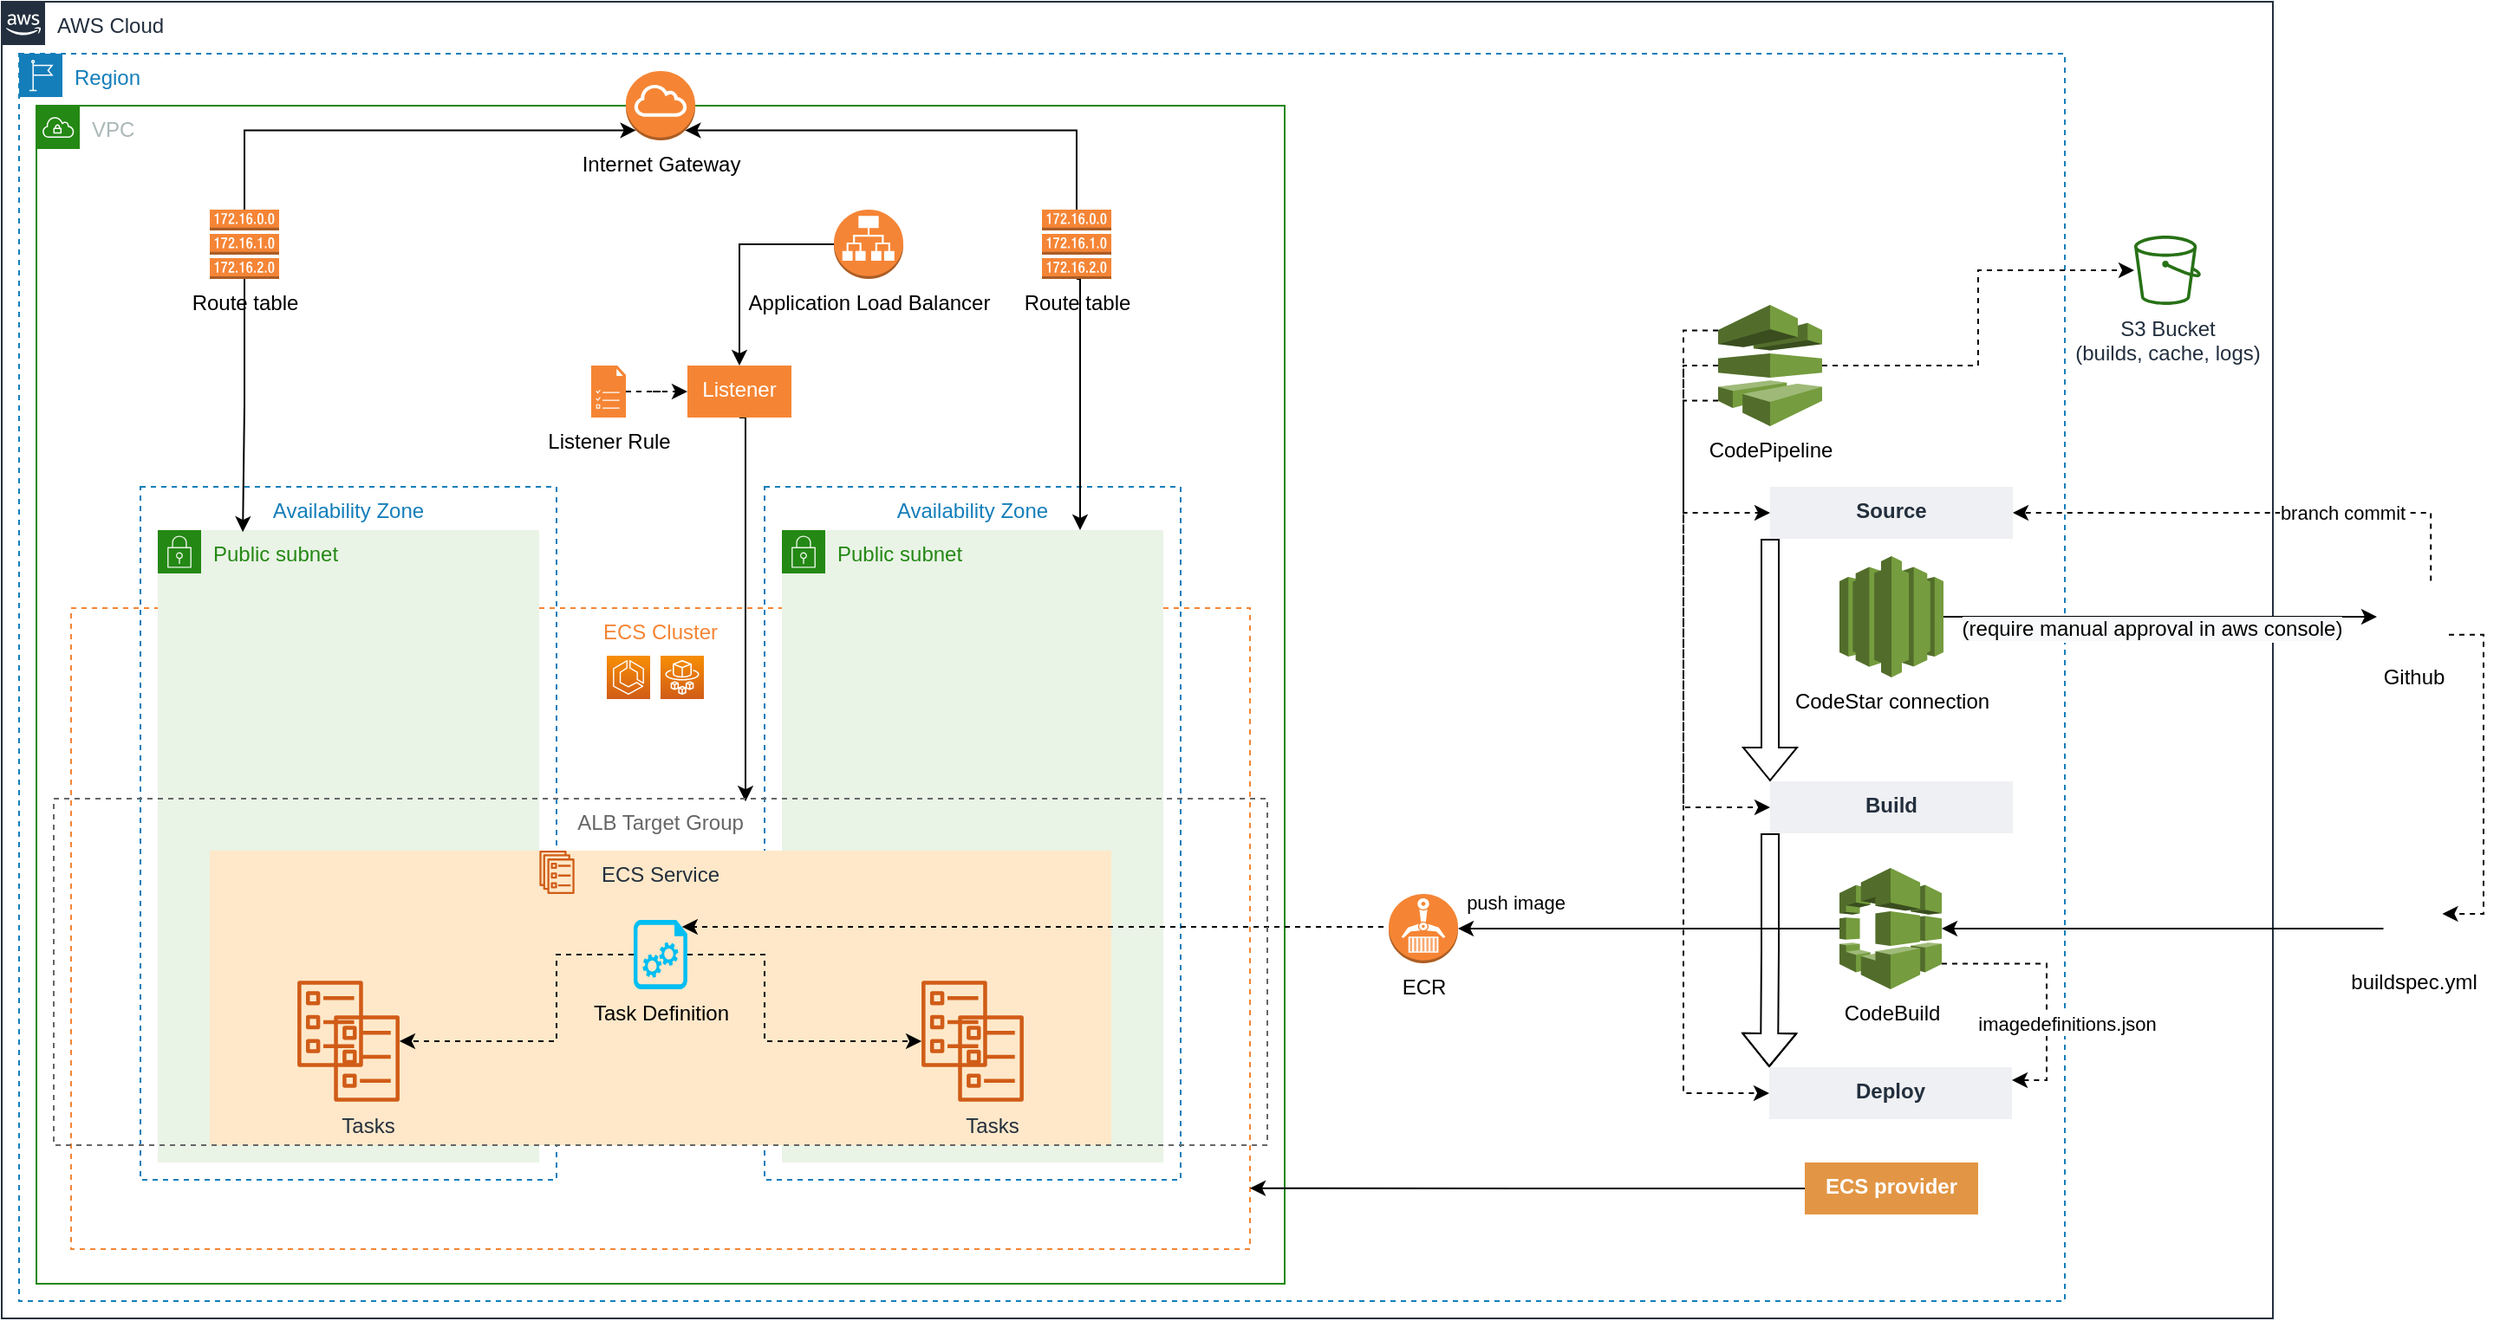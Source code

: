 <mxfile version="14.9.5" type="device"><diagram id="Uac1ZSxVd5J_YZe9Unk8" name="Page-1"><mxGraphModel dx="1662" dy="801" grid="1" gridSize="10" guides="1" tooltips="1" connect="1" arrows="1" fold="1" page="1" pageScale="1" pageWidth="827" pageHeight="1169" math="0" shadow="0"><root><mxCell id="0"/><mxCell id="1" parent="0"/><mxCell id="S5pbdkp2qgLE8L3gOlhy-1" value="AWS Cloud" style="points=[[0,0],[0.25,0],[0.5,0],[0.75,0],[1,0],[1,0.25],[1,0.5],[1,0.75],[1,1],[0.75,1],[0.5,1],[0.25,1],[0,1],[0,0.75],[0,0.5],[0,0.25]];outlineConnect=0;gradientColor=none;html=1;whiteSpace=wrap;fontSize=12;fontStyle=0;shape=mxgraph.aws4.group;grIcon=mxgraph.aws4.group_aws_cloud_alt;strokeColor=#232F3E;fillColor=none;verticalAlign=top;align=left;spacingLeft=30;fontColor=#232F3E;dashed=0;" parent="1" vertex="1"><mxGeometry x="40" y="40" width="1310" height="760" as="geometry"/></mxCell><mxCell id="S5pbdkp2qgLE8L3gOlhy-2" value="Region" style="points=[[0,0],[0.25,0],[0.5,0],[0.75,0],[1,0],[1,0.25],[1,0.5],[1,0.75],[1,1],[0.75,1],[0.5,1],[0.25,1],[0,1],[0,0.75],[0,0.5],[0,0.25]];outlineConnect=0;gradientColor=none;html=1;whiteSpace=wrap;fontSize=12;fontStyle=0;shape=mxgraph.aws4.group;grIcon=mxgraph.aws4.group_region;strokeColor=#147EBA;fillColor=none;verticalAlign=top;align=left;spacingLeft=30;fontColor=#147EBA;dashed=1;" parent="1" vertex="1"><mxGeometry x="50" y="70" width="1180" height="720" as="geometry"/></mxCell><mxCell id="S5pbdkp2qgLE8L3gOlhy-5" value="VPC" style="points=[[0,0],[0.25,0],[0.5,0],[0.75,0],[1,0],[1,0.25],[1,0.5],[1,0.75],[1,1],[0.75,1],[0.5,1],[0.25,1],[0,1],[0,0.75],[0,0.5],[0,0.25]];outlineConnect=0;gradientColor=none;html=1;whiteSpace=wrap;fontSize=12;fontStyle=0;shape=mxgraph.aws4.group;grIcon=mxgraph.aws4.group_vpc;strokeColor=#248814;fillColor=none;verticalAlign=top;align=left;spacingLeft=30;fontColor=#AAB7B8;dashed=0;" parent="1" vertex="1"><mxGeometry x="60" y="100" width="720" height="680" as="geometry"/></mxCell><mxCell id="S5pbdkp2qgLE8L3gOlhy-3" value="Availability Zone" style="fillColor=none;strokeColor=#147EBA;dashed=1;verticalAlign=top;fontStyle=0;fontColor=#147EBA;" parent="1" vertex="1"><mxGeometry x="120" y="320" width="240" height="400" as="geometry"/></mxCell><mxCell id="S5pbdkp2qgLE8L3gOlhy-8" value="ECS Cluster" style="fillColor=none;strokeColor=#F58534;dashed=1;verticalAlign=top;fontStyle=0;fontColor=#F58534;" parent="1" vertex="1"><mxGeometry x="80" y="390" width="680" height="370" as="geometry"/></mxCell><mxCell id="S5pbdkp2qgLE8L3gOlhy-4" value="Availability Zone" style="fillColor=none;strokeColor=#147EBA;dashed=1;verticalAlign=top;fontStyle=0;fontColor=#147EBA;" parent="1" vertex="1"><mxGeometry x="480" y="320" width="240" height="400" as="geometry"/></mxCell><mxCell id="S5pbdkp2qgLE8L3gOlhy-6" value="Public subnet" style="points=[[0,0],[0.25,0],[0.5,0],[0.75,0],[1,0],[1,0.25],[1,0.5],[1,0.75],[1,1],[0.75,1],[0.5,1],[0.25,1],[0,1],[0,0.75],[0,0.5],[0,0.25]];outlineConnect=0;gradientColor=none;html=1;whiteSpace=wrap;fontSize=12;fontStyle=0;shape=mxgraph.aws4.group;grIcon=mxgraph.aws4.group_security_group;grStroke=0;strokeColor=#248814;fillColor=#E9F3E6;verticalAlign=top;align=left;spacingLeft=30;fontColor=#248814;dashed=0;" parent="1" vertex="1"><mxGeometry x="130" y="345" width="220" height="365" as="geometry"/></mxCell><mxCell id="S5pbdkp2qgLE8L3gOlhy-7" value="Public subnet" style="points=[[0,0],[0.25,0],[0.5,0],[0.75,0],[1,0],[1,0.25],[1,0.5],[1,0.75],[1,1],[0.75,1],[0.5,1],[0.25,1],[0,1],[0,0.75],[0,0.5],[0,0.25]];outlineConnect=0;gradientColor=none;html=1;whiteSpace=wrap;fontSize=12;fontStyle=0;shape=mxgraph.aws4.group;grIcon=mxgraph.aws4.group_security_group;grStroke=0;strokeColor=#248814;fillColor=#E9F3E6;verticalAlign=top;align=left;spacingLeft=30;fontColor=#248814;dashed=0;" parent="1" vertex="1"><mxGeometry x="490" y="345" width="220" height="365" as="geometry"/></mxCell><mxCell id="S5pbdkp2qgLE8L3gOlhy-9" value="ECS Service" style="fillColor=#ffe8c9;strokeColor=none;dashed=0;verticalAlign=top;fontStyle=0;fontColor=#232F3D;" parent="1" vertex="1"><mxGeometry x="160" y="530" width="520" height="170" as="geometry"/></mxCell><mxCell id="S5pbdkp2qgLE8L3gOlhy-10" value="" style="points=[[0,0,0],[0.25,0,0],[0.5,0,0],[0.75,0,0],[1,0,0],[0,1,0],[0.25,1,0],[0.5,1,0],[0.75,1,0],[1,1,0],[0,0.25,0],[0,0.5,0],[0,0.75,0],[1,0.25,0],[1,0.5,0],[1,0.75,0]];outlineConnect=0;fontColor=#232F3E;gradientColor=#F78E04;gradientDirection=north;fillColor=#D05C17;strokeColor=#ffffff;dashed=0;verticalLabelPosition=bottom;verticalAlign=top;align=center;html=1;fontSize=12;fontStyle=0;aspect=fixed;shape=mxgraph.aws4.resourceIcon;resIcon=mxgraph.aws4.ecs;" parent="1" vertex="1"><mxGeometry x="389" y="417.5" width="25" height="25" as="geometry"/></mxCell><mxCell id="S5pbdkp2qgLE8L3gOlhy-11" value="" style="points=[[0,0,0],[0.25,0,0],[0.5,0,0],[0.75,0,0],[1,0,0],[0,1,0],[0.25,1,0],[0.5,1,0],[0.75,1,0],[1,1,0],[0,0.25,0],[0,0.5,0],[0,0.75,0],[1,0.25,0],[1,0.5,0],[1,0.75,0]];outlineConnect=0;fontColor=#232F3E;gradientColor=#F78E04;gradientDirection=north;fillColor=#D05C17;strokeColor=#ffffff;dashed=0;verticalLabelPosition=bottom;verticalAlign=top;align=center;html=1;fontSize=12;fontStyle=0;aspect=fixed;shape=mxgraph.aws4.resourceIcon;resIcon=mxgraph.aws4.fargate;" parent="1" vertex="1"><mxGeometry x="420" y="417.5" width="25" height="25" as="geometry"/></mxCell><mxCell id="S5pbdkp2qgLE8L3gOlhy-12" value="" style="outlineConnect=0;fontColor=#232F3E;gradientColor=none;fillColor=#D05C17;strokeColor=none;dashed=0;verticalLabelPosition=bottom;verticalAlign=top;align=center;html=1;fontSize=12;fontStyle=0;aspect=fixed;pointerEvents=1;shape=mxgraph.aws4.ecs_service;" parent="1" vertex="1"><mxGeometry x="350" y="530" width="20.52" height="25" as="geometry"/></mxCell><mxCell id="S5pbdkp2qgLE8L3gOlhy-15" value="" style="outlineConnect=0;fontColor=#232F3E;gradientColor=none;fillColor=#D05C17;strokeColor=none;dashed=0;verticalLabelPosition=bottom;verticalAlign=top;align=center;html=1;fontSize=12;fontStyle=0;aspect=fixed;pointerEvents=1;shape=mxgraph.aws4.ecs_task;" parent="1" vertex="1"><mxGeometry x="210.55" y="605" width="37.82" height="50" as="geometry"/></mxCell><mxCell id="S5pbdkp2qgLE8L3gOlhy-16" value="Tasks" style="outlineConnect=0;fontColor=#232F3E;gradientColor=none;fillColor=#D05C17;strokeColor=none;dashed=0;verticalLabelPosition=bottom;verticalAlign=top;align=center;html=1;fontSize=12;fontStyle=0;aspect=fixed;pointerEvents=1;shape=mxgraph.aws4.ecs_task;" parent="1" vertex="1"><mxGeometry x="231.64" y="625" width="37.82" height="50" as="geometry"/></mxCell><mxCell id="S5pbdkp2qgLE8L3gOlhy-17" value="" style="outlineConnect=0;fontColor=#232F3E;gradientColor=none;fillColor=#D05C17;strokeColor=none;dashed=0;verticalLabelPosition=bottom;verticalAlign=top;align=center;html=1;fontSize=12;fontStyle=0;aspect=fixed;pointerEvents=1;shape=mxgraph.aws4.ecs_task;" parent="1" vertex="1"><mxGeometry x="570.54" y="605" width="37.82" height="50" as="geometry"/></mxCell><mxCell id="S5pbdkp2qgLE8L3gOlhy-18" value="Tasks" style="outlineConnect=0;fontColor=#232F3E;gradientColor=none;fillColor=#D05C17;strokeColor=none;dashed=0;verticalLabelPosition=bottom;verticalAlign=top;align=center;html=1;fontSize=12;fontStyle=0;aspect=fixed;pointerEvents=1;shape=mxgraph.aws4.ecs_task;" parent="1" vertex="1"><mxGeometry x="591.63" y="625" width="37.82" height="50" as="geometry"/></mxCell><mxCell id="S5pbdkp2qgLE8L3gOlhy-23" style="edgeStyle=orthogonalEdgeStyle;rounded=0;orthogonalLoop=1;jettySize=auto;html=1;exitX=0;exitY=0.5;exitDx=0;exitDy=0;exitPerimeter=0;entryX=0.9;entryY=0.1;entryDx=0;entryDy=0;entryPerimeter=0;dashed=1;" parent="1" source="S5pbdkp2qgLE8L3gOlhy-19" target="S5pbdkp2qgLE8L3gOlhy-20" edge="1"><mxGeometry relative="1" as="geometry"><Array as="points"><mxPoint x="850" y="574"/></Array></mxGeometry></mxCell><mxCell id="S5pbdkp2qgLE8L3gOlhy-19" value="ECR" style="outlineConnect=0;dashed=0;verticalLabelPosition=bottom;verticalAlign=top;align=center;html=1;shape=mxgraph.aws3.ecr;fillColor=#F58534;gradientColor=none;" parent="1" vertex="1"><mxGeometry x="840" y="555" width="40" height="40" as="geometry"/></mxCell><mxCell id="S5pbdkp2qgLE8L3gOlhy-21" style="edgeStyle=orthogonalEdgeStyle;rounded=0;orthogonalLoop=1;jettySize=auto;html=1;exitX=0;exitY=0.5;exitDx=0;exitDy=0;exitPerimeter=0;dashed=1;" parent="1" source="S5pbdkp2qgLE8L3gOlhy-20" target="S5pbdkp2qgLE8L3gOlhy-16" edge="1"><mxGeometry relative="1" as="geometry"><Array as="points"><mxPoint x="360" y="590"/><mxPoint x="360" y="640"/></Array></mxGeometry></mxCell><mxCell id="S5pbdkp2qgLE8L3gOlhy-22" style="edgeStyle=orthogonalEdgeStyle;rounded=0;orthogonalLoop=1;jettySize=auto;html=1;exitX=1;exitY=0.5;exitDx=0;exitDy=0;exitPerimeter=0;dashed=1;" parent="1" source="S5pbdkp2qgLE8L3gOlhy-20" target="S5pbdkp2qgLE8L3gOlhy-17" edge="1"><mxGeometry relative="1" as="geometry"><Array as="points"><mxPoint x="480" y="590"/><mxPoint x="480" y="640"/></Array></mxGeometry></mxCell><mxCell id="S5pbdkp2qgLE8L3gOlhy-20" value="Task Definition" style="verticalLabelPosition=bottom;html=1;verticalAlign=top;align=center;strokeColor=none;fillColor=#00BEF2;shape=mxgraph.azure.startup_task;pointerEvents=1;" parent="1" vertex="1"><mxGeometry x="404.5" y="570" width="31" height="40" as="geometry"/></mxCell><mxCell id="S5pbdkp2qgLE8L3gOlhy-24" value="Internet Gateway" style="outlineConnect=0;dashed=0;verticalLabelPosition=bottom;verticalAlign=top;align=center;html=1;shape=mxgraph.aws3.internet_gateway;fillColor=#F58534;gradientColor=none;" parent="1" vertex="1"><mxGeometry x="400" y="80" width="40" height="40" as="geometry"/></mxCell><mxCell id="S5pbdkp2qgLE8L3gOlhy-27" style="edgeStyle=orthogonalEdgeStyle;rounded=0;orthogonalLoop=1;jettySize=auto;html=1;exitX=0.5;exitY=0;exitDx=0;exitDy=0;exitPerimeter=0;entryX=0.145;entryY=0.855;entryDx=0;entryDy=0;entryPerimeter=0;" parent="1" source="S5pbdkp2qgLE8L3gOlhy-25" target="S5pbdkp2qgLE8L3gOlhy-24" edge="1"><mxGeometry relative="1" as="geometry"><Array as="points"><mxPoint x="180" y="114"/></Array></mxGeometry></mxCell><mxCell id="S5pbdkp2qgLE8L3gOlhy-29" style="edgeStyle=orthogonalEdgeStyle;rounded=0;orthogonalLoop=1;jettySize=auto;html=1;exitX=0.5;exitY=1;exitDx=0;exitDy=0;exitPerimeter=0;entryX=0.223;entryY=0.003;entryDx=0;entryDy=0;entryPerimeter=0;" parent="1" source="S5pbdkp2qgLE8L3gOlhy-25" target="S5pbdkp2qgLE8L3gOlhy-6" edge="1"><mxGeometry relative="1" as="geometry"/></mxCell><mxCell id="S5pbdkp2qgLE8L3gOlhy-25" value="Route table" style="outlineConnect=0;dashed=0;verticalLabelPosition=bottom;verticalAlign=top;align=center;html=1;shape=mxgraph.aws3.route_table;fillColor=#F58536;gradientColor=none;" parent="1" vertex="1"><mxGeometry x="160" y="160" width="40" height="40" as="geometry"/></mxCell><mxCell id="S5pbdkp2qgLE8L3gOlhy-28" style="edgeStyle=orthogonalEdgeStyle;rounded=0;orthogonalLoop=1;jettySize=auto;html=1;exitX=0.5;exitY=0;exitDx=0;exitDy=0;exitPerimeter=0;entryX=0.855;entryY=0.855;entryDx=0;entryDy=0;entryPerimeter=0;" parent="1" source="S5pbdkp2qgLE8L3gOlhy-26" target="S5pbdkp2qgLE8L3gOlhy-24" edge="1"><mxGeometry relative="1" as="geometry"><Array as="points"><mxPoint x="660" y="114"/></Array></mxGeometry></mxCell><mxCell id="S5pbdkp2qgLE8L3gOlhy-30" style="edgeStyle=orthogonalEdgeStyle;rounded=0;orthogonalLoop=1;jettySize=auto;html=1;exitX=0.5;exitY=1;exitDx=0;exitDy=0;exitPerimeter=0;" parent="1" source="S5pbdkp2qgLE8L3gOlhy-26" edge="1"><mxGeometry relative="1" as="geometry"><mxPoint x="662" y="345" as="targetPoint"/><Array as="points"><mxPoint x="662" y="200"/></Array></mxGeometry></mxCell><mxCell id="S5pbdkp2qgLE8L3gOlhy-26" value="Route table" style="outlineConnect=0;dashed=0;verticalLabelPosition=bottom;verticalAlign=top;align=center;html=1;shape=mxgraph.aws3.route_table;fillColor=#F58536;gradientColor=none;" parent="1" vertex="1"><mxGeometry x="640" y="160" width="40" height="40" as="geometry"/></mxCell><mxCell id="S5pbdkp2qgLE8L3gOlhy-38" value="" style="edgeStyle=orthogonalEdgeStyle;rounded=0;orthogonalLoop=1;jettySize=auto;html=1;entryX=0.5;entryY=0;entryDx=0;entryDy=0;" parent="1" source="S5pbdkp2qgLE8L3gOlhy-31" target="S5pbdkp2qgLE8L3gOlhy-33" edge="1"><mxGeometry relative="1" as="geometry"><Array as="points"><mxPoint x="466" y="180"/></Array></mxGeometry></mxCell><mxCell id="S5pbdkp2qgLE8L3gOlhy-31" value="Application Load Balancer" style="outlineConnect=0;dashed=0;verticalLabelPosition=bottom;verticalAlign=top;align=center;html=1;shape=mxgraph.aws3.application_load_balancer;fillColor=#F58536;gradientColor=none;" parent="1" vertex="1"><mxGeometry x="520" y="160" width="40" height="40" as="geometry"/></mxCell><mxCell id="S5pbdkp2qgLE8L3gOlhy-35" style="edgeStyle=orthogonalEdgeStyle;rounded=0;orthogonalLoop=1;jettySize=auto;html=1;entryX=0;entryY=0.5;entryDx=0;entryDy=0;dashed=1;" parent="1" source="S5pbdkp2qgLE8L3gOlhy-34" target="S5pbdkp2qgLE8L3gOlhy-33" edge="1"><mxGeometry relative="1" as="geometry"><Array as="points"/></mxGeometry></mxCell><mxCell id="S5pbdkp2qgLE8L3gOlhy-41" style="edgeStyle=orthogonalEdgeStyle;rounded=0;orthogonalLoop=1;jettySize=auto;html=1;exitX=0.5;exitY=1;exitDx=0;exitDy=0;entryX=0.57;entryY=0.008;entryDx=0;entryDy=0;entryPerimeter=0;" parent="1" source="S5pbdkp2qgLE8L3gOlhy-33" target="S5pbdkp2qgLE8L3gOlhy-39" edge="1"><mxGeometry relative="1" as="geometry"><Array as="points"><mxPoint x="469" y="280"/></Array></mxGeometry></mxCell><mxCell id="S5pbdkp2qgLE8L3gOlhy-33" value="Listener" style="fillColor=#F58534;strokeColor=none;dashed=0;verticalAlign=top;fontStyle=0;fontColor=#FFFFFF;" parent="1" vertex="1"><mxGeometry x="435.5" y="250" width="60" height="30" as="geometry"/></mxCell><mxCell id="S5pbdkp2qgLE8L3gOlhy-34" value="Listener Rule" style="pointerEvents=1;shadow=0;dashed=0;html=1;strokeColor=none;fillColor=#F58534;labelPosition=center;verticalLabelPosition=bottom;verticalAlign=top;align=center;outlineConnect=0;shape=mxgraph.veeam2.task_list;" parent="1" vertex="1"><mxGeometry x="380" y="250" width="20" height="30" as="geometry"/></mxCell><mxCell id="S5pbdkp2qgLE8L3gOlhy-39" value="ALB Target Group" style="fillColor=none;strokeColor=#666666;dashed=1;verticalAlign=top;fontStyle=0;fontColor=#666666;" parent="1" vertex="1"><mxGeometry x="70" y="500" width="700" height="200" as="geometry"/></mxCell><mxCell id="S5pbdkp2qgLE8L3gOlhy-75" style="edgeStyle=orthogonalEdgeStyle;rounded=0;orthogonalLoop=1;jettySize=auto;html=1;exitX=0;exitY=0.79;exitDx=0;exitDy=0;exitPerimeter=0;entryX=0;entryY=0.5;entryDx=0;entryDy=0;dashed=1;" parent="1" source="S5pbdkp2qgLE8L3gOlhy-45" target="S5pbdkp2qgLE8L3gOlhy-72" edge="1"><mxGeometry relative="1" as="geometry"/></mxCell><mxCell id="S5pbdkp2qgLE8L3gOlhy-76" style="edgeStyle=orthogonalEdgeStyle;rounded=0;orthogonalLoop=1;jettySize=auto;html=1;exitX=0;exitY=0.5;exitDx=0;exitDy=0;exitPerimeter=0;entryX=0;entryY=0.5;entryDx=0;entryDy=0;dashed=1;" parent="1" source="S5pbdkp2qgLE8L3gOlhy-45" target="S5pbdkp2qgLE8L3gOlhy-73" edge="1"><mxGeometry relative="1" as="geometry"/></mxCell><mxCell id="S5pbdkp2qgLE8L3gOlhy-77" style="edgeStyle=orthogonalEdgeStyle;rounded=0;orthogonalLoop=1;jettySize=auto;html=1;exitX=0;exitY=0.21;exitDx=0;exitDy=0;exitPerimeter=0;entryX=0;entryY=0.5;entryDx=0;entryDy=0;dashed=1;" parent="1" source="S5pbdkp2qgLE8L3gOlhy-45" target="S5pbdkp2qgLE8L3gOlhy-74" edge="1"><mxGeometry relative="1" as="geometry"/></mxCell><mxCell id="S5pbdkp2qgLE8L3gOlhy-82" style="edgeStyle=orthogonalEdgeStyle;rounded=0;orthogonalLoop=1;jettySize=auto;html=1;exitX=1;exitY=0.5;exitDx=0;exitDy=0;exitPerimeter=0;dashed=1;" parent="1" source="S5pbdkp2qgLE8L3gOlhy-45" target="S5pbdkp2qgLE8L3gOlhy-53" edge="1"><mxGeometry relative="1" as="geometry"/></mxCell><mxCell id="S5pbdkp2qgLE8L3gOlhy-45" value="CodePipeline" style="outlineConnect=0;dashed=0;verticalLabelPosition=bottom;verticalAlign=top;align=center;html=1;shape=mxgraph.aws3.codepipeline;fillColor=#759C3E;gradientColor=none;" parent="1" vertex="1"><mxGeometry x="1030" y="215" width="60" height="70" as="geometry"/></mxCell><mxCell id="S5pbdkp2qgLE8L3gOlhy-56" style="edgeStyle=orthogonalEdgeStyle;rounded=0;orthogonalLoop=1;jettySize=auto;html=1;exitX=1;exitY=0.5;exitDx=0;exitDy=0;exitPerimeter=0;entryX=0;entryY=0.5;entryDx=0;entryDy=0;" parent="1" source="S5pbdkp2qgLE8L3gOlhy-46" target="S5pbdkp2qgLE8L3gOlhy-51" edge="1"><mxGeometry relative="1" as="geometry"><Array as="points"><mxPoint x="1320" y="395"/><mxPoint x="1320" y="395"/></Array></mxGeometry></mxCell><mxCell id="S5pbdkp2qgLE8L3gOlhy-57" value="&lt;span style=&quot;font-size: 12px ; background-color: rgb(248 , 249 , 250)&quot;&gt;(require manual approval in aws console)&lt;br&gt;&lt;/span&gt;" style="edgeLabel;html=1;align=center;verticalAlign=middle;resizable=0;points=[];" parent="S5pbdkp2qgLE8L3gOlhy-56" vertex="1" connectable="0"><mxGeometry x="0.217" y="4" relative="1" as="geometry"><mxPoint x="-32" y="11" as="offset"/></mxGeometry></mxCell><mxCell id="S5pbdkp2qgLE8L3gOlhy-68" value="push image" style="edgeStyle=orthogonalEdgeStyle;rounded=0;orthogonalLoop=1;jettySize=auto;html=1;exitX=0;exitY=0.5;exitDx=0;exitDy=0;exitPerimeter=0;entryX=1;entryY=0.5;entryDx=0;entryDy=0;entryPerimeter=0;" parent="1" source="S5pbdkp2qgLE8L3gOlhy-48" target="S5pbdkp2qgLE8L3gOlhy-19" edge="1"><mxGeometry x="0.7" y="-15" relative="1" as="geometry"><mxPoint as="offset"/></mxGeometry></mxCell><mxCell id="S5pbdkp2qgLE8L3gOlhy-86" value="imagedefinitions.json" style="edgeStyle=orthogonalEdgeStyle;rounded=0;orthogonalLoop=1;jettySize=auto;html=1;exitX=1;exitY=0.79;exitDx=0;exitDy=0;exitPerimeter=0;entryX=1;entryY=0.25;entryDx=0;entryDy=0;dashed=1;" parent="1" source="S5pbdkp2qgLE8L3gOlhy-48" target="S5pbdkp2qgLE8L3gOlhy-74" edge="1"><mxGeometry x="0.289" y="11" relative="1" as="geometry"><mxPoint as="offset"/></mxGeometry></mxCell><mxCell id="S5pbdkp2qgLE8L3gOlhy-48" value="CodeBuild" style="outlineConnect=0;dashed=0;verticalLabelPosition=bottom;verticalAlign=top;align=center;html=1;shape=mxgraph.aws3.codebuild;fillColor=#759C3E;gradientColor=none;" parent="1" vertex="1"><mxGeometry x="1100" y="540" width="59" height="70" as="geometry"/></mxCell><mxCell id="S5pbdkp2qgLE8L3gOlhy-46" value="CodeStar connection" style="outlineConnect=0;dashed=0;verticalLabelPosition=bottom;verticalAlign=top;align=center;html=1;shape=mxgraph.aws3.codestar;fillColor=#759C3E;gradientColor=none;" parent="1" vertex="1"><mxGeometry x="1100" y="360" width="60" height="70" as="geometry"/></mxCell><mxCell id="S5pbdkp2qgLE8L3gOlhy-65" style="edgeStyle=orthogonalEdgeStyle;rounded=0;orthogonalLoop=1;jettySize=auto;html=1;exitX=1;exitY=0.75;exitDx=0;exitDy=0;entryX=1;entryY=0.25;entryDx=0;entryDy=0;dashed=1;" parent="1" source="S5pbdkp2qgLE8L3gOlhy-51" target="S5pbdkp2qgLE8L3gOlhy-63" edge="1"><mxGeometry relative="1" as="geometry"/></mxCell><mxCell id="S5pbdkp2qgLE8L3gOlhy-87" value="branch commit" style="edgeStyle=orthogonalEdgeStyle;rounded=0;orthogonalLoop=1;jettySize=auto;html=1;exitX=0.75;exitY=0;exitDx=0;exitDy=0;entryX=1;entryY=0.5;entryDx=0;entryDy=0;dashed=1;" parent="1" source="S5pbdkp2qgLE8L3gOlhy-51" target="S5pbdkp2qgLE8L3gOlhy-72" edge="1"><mxGeometry x="-0.355" relative="1" as="geometry"><mxPoint as="offset"/></mxGeometry></mxCell><mxCell id="S5pbdkp2qgLE8L3gOlhy-51" value="Github" style="shape=image;html=1;verticalAlign=top;verticalLabelPosition=bottom;labelBackgroundColor=#ffffff;imageAspect=0;aspect=fixed;image=https://cdn0.iconfinder.com/data/icons/social-network-9/50/29-128.png" parent="1" vertex="1"><mxGeometry x="1410" y="374.25" width="41.5" height="41.5" as="geometry"/></mxCell><mxCell id="S5pbdkp2qgLE8L3gOlhy-53" value="S3 Bucket&lt;br&gt;(builds, cache, logs)" style="outlineConnect=0;fontColor=#232F3E;gradientColor=none;fillColor=#277116;strokeColor=none;dashed=0;verticalLabelPosition=bottom;verticalAlign=top;align=center;html=1;fontSize=12;fontStyle=0;aspect=fixed;pointerEvents=1;shape=mxgraph.aws4.bucket;" parent="1" vertex="1"><mxGeometry x="1270" y="175" width="38.46" height="40" as="geometry"/></mxCell><mxCell id="S5pbdkp2qgLE8L3gOlhy-66" style="edgeStyle=orthogonalEdgeStyle;rounded=0;orthogonalLoop=1;jettySize=auto;html=1;exitX=0;exitY=0.5;exitDx=0;exitDy=0;" parent="1" source="S5pbdkp2qgLE8L3gOlhy-63" target="S5pbdkp2qgLE8L3gOlhy-48" edge="1"><mxGeometry relative="1" as="geometry"/></mxCell><mxCell id="S5pbdkp2qgLE8L3gOlhy-63" value="buildspec.yml" style="shape=image;html=1;verticalAlign=top;verticalLabelPosition=bottom;labelBackgroundColor=#ffffff;imageAspect=0;aspect=fixed;image=https://cdn4.iconfinder.com/data/icons/basic-user-interface-elements/700/document-text-file-sheet-doc-128.png" parent="1" vertex="1"><mxGeometry x="1413.75" y="558" width="34" height="34" as="geometry"/></mxCell><mxCell id="S5pbdkp2qgLE8L3gOlhy-79" style="edgeStyle=orthogonalEdgeStyle;rounded=0;orthogonalLoop=1;jettySize=auto;html=1;exitX=0;exitY=1;exitDx=0;exitDy=0;entryX=0;entryY=0;entryDx=0;entryDy=0;shape=flexArrow;" parent="1" source="S5pbdkp2qgLE8L3gOlhy-72" target="S5pbdkp2qgLE8L3gOlhy-73" edge="1"><mxGeometry relative="1" as="geometry"/></mxCell><mxCell id="S5pbdkp2qgLE8L3gOlhy-72" value="Source" style="fillColor=#EFF0F3;strokeColor=none;dashed=0;verticalAlign=top;fontStyle=1;fontColor=#232F3D;" parent="1" vertex="1"><mxGeometry x="1060" y="320" width="140" height="30" as="geometry"/></mxCell><mxCell id="S5pbdkp2qgLE8L3gOlhy-80" style="edgeStyle=orthogonalEdgeStyle;rounded=0;orthogonalLoop=1;jettySize=auto;html=1;exitX=0;exitY=1;exitDx=0;exitDy=0;entryX=0;entryY=0;entryDx=0;entryDy=0;shape=flexArrow;" parent="1" source="S5pbdkp2qgLE8L3gOlhy-73" target="S5pbdkp2qgLE8L3gOlhy-74" edge="1"><mxGeometry relative="1" as="geometry"/></mxCell><mxCell id="S5pbdkp2qgLE8L3gOlhy-73" value="Build" style="fillColor=#EFF0F3;strokeColor=none;dashed=0;verticalAlign=top;fontStyle=1;fontColor=#232F3D;" parent="1" vertex="1"><mxGeometry x="1060" y="490" width="140" height="30" as="geometry"/></mxCell><mxCell id="S5pbdkp2qgLE8L3gOlhy-74" value="Deploy" style="fillColor=#EFF0F3;strokeColor=none;dashed=0;verticalAlign=top;fontStyle=1;fontColor=#232F3D;" parent="1" vertex="1"><mxGeometry x="1059.5" y="655" width="140" height="30" as="geometry"/></mxCell><mxCell id="S5pbdkp2qgLE8L3gOlhy-85" style="edgeStyle=orthogonalEdgeStyle;rounded=0;orthogonalLoop=1;jettySize=auto;html=1;exitX=0;exitY=0.5;exitDx=0;exitDy=0;entryX=1;entryY=0.905;entryDx=0;entryDy=0;entryPerimeter=0;" parent="1" source="S5pbdkp2qgLE8L3gOlhy-81" target="S5pbdkp2qgLE8L3gOlhy-8" edge="1"><mxGeometry relative="1" as="geometry"/></mxCell><mxCell id="S5pbdkp2qgLE8L3gOlhy-81" value="ECS provider" style="fillColor=#e29645;strokeColor=none;dashed=0;verticalAlign=top;fontStyle=1;fontColor=#FFFFFF;" parent="1" vertex="1"><mxGeometry x="1080" y="710" width="100" height="30" as="geometry"/></mxCell></root></mxGraphModel></diagram></mxfile>